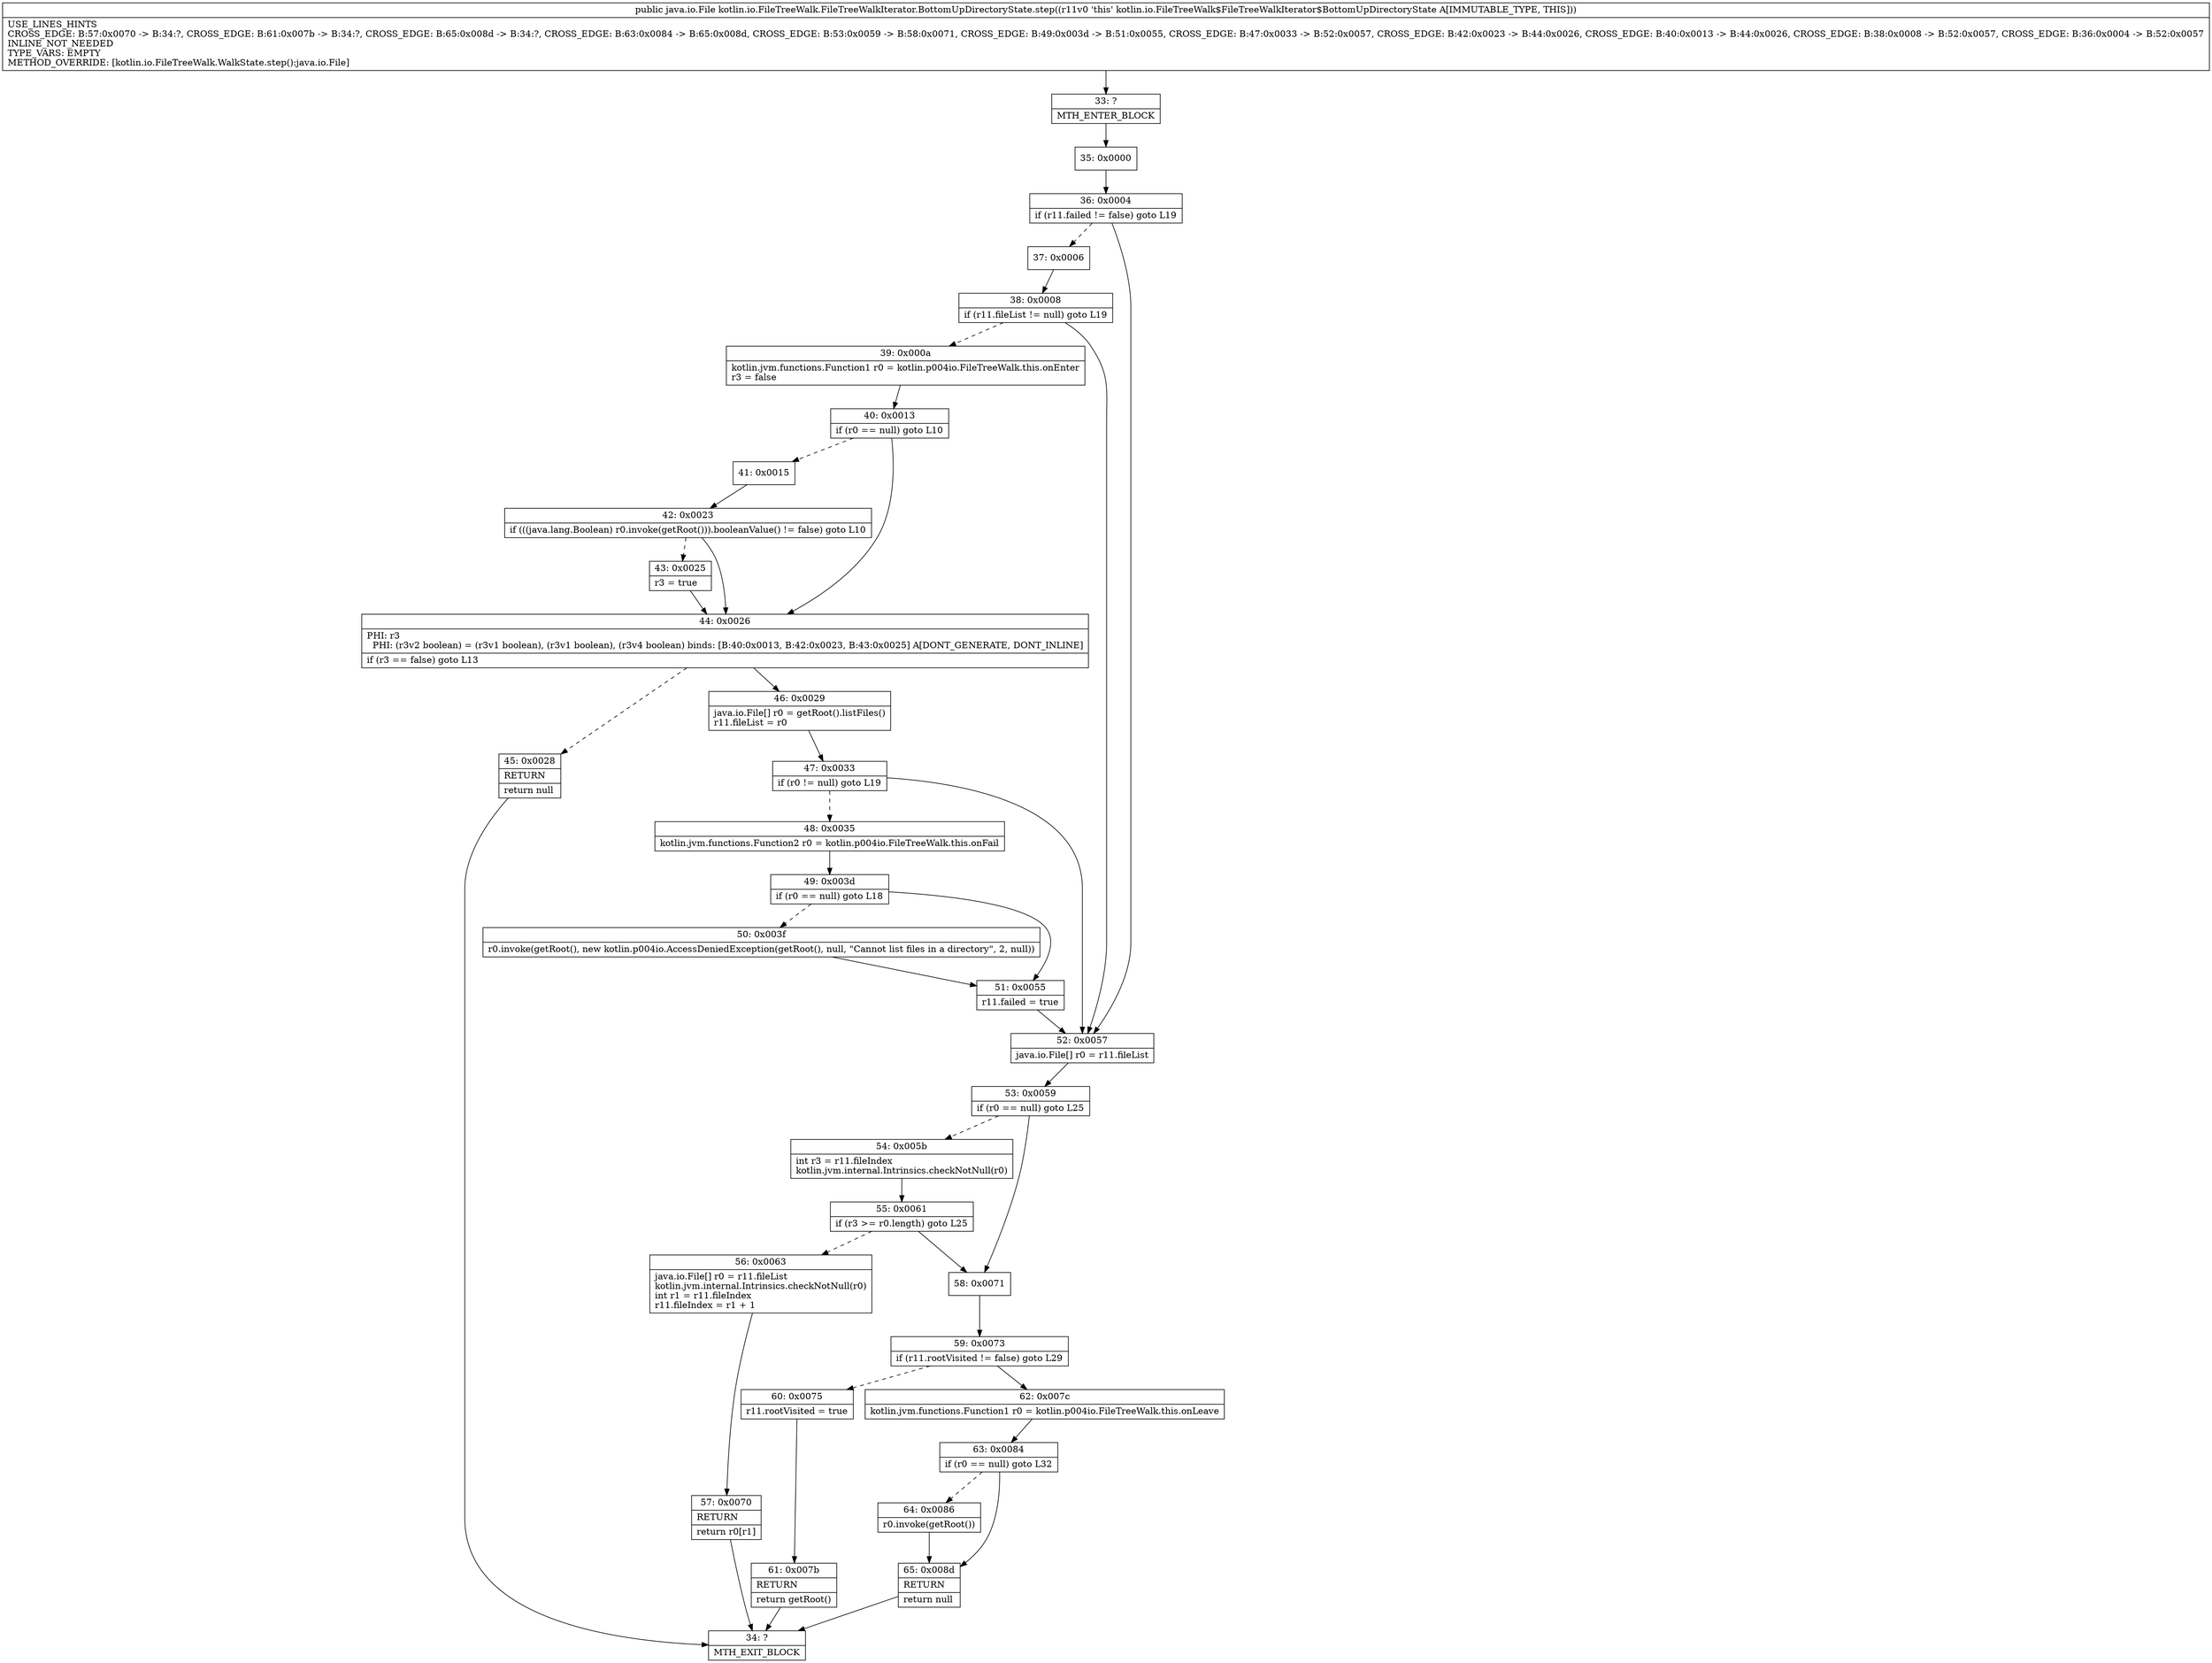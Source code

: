 digraph "CFG forkotlin.io.FileTreeWalk.FileTreeWalkIterator.BottomUpDirectoryState.step()Ljava\/io\/File;" {
Node_33 [shape=record,label="{33\:\ ?|MTH_ENTER_BLOCK\l}"];
Node_35 [shape=record,label="{35\:\ 0x0000}"];
Node_36 [shape=record,label="{36\:\ 0x0004|if (r11.failed != false) goto L19\l}"];
Node_37 [shape=record,label="{37\:\ 0x0006}"];
Node_38 [shape=record,label="{38\:\ 0x0008|if (r11.fileList != null) goto L19\l}"];
Node_39 [shape=record,label="{39\:\ 0x000a|kotlin.jvm.functions.Function1 r0 = kotlin.p004io.FileTreeWalk.this.onEnter\lr3 = false\l}"];
Node_40 [shape=record,label="{40\:\ 0x0013|if (r0 == null) goto L10\l}"];
Node_41 [shape=record,label="{41\:\ 0x0015}"];
Node_42 [shape=record,label="{42\:\ 0x0023|if (((java.lang.Boolean) r0.invoke(getRoot())).booleanValue() != false) goto L10\l}"];
Node_43 [shape=record,label="{43\:\ 0x0025|r3 = true\l}"];
Node_44 [shape=record,label="{44\:\ 0x0026|PHI: r3 \l  PHI: (r3v2 boolean) = (r3v1 boolean), (r3v1 boolean), (r3v4 boolean) binds: [B:40:0x0013, B:42:0x0023, B:43:0x0025] A[DONT_GENERATE, DONT_INLINE]\l|if (r3 == false) goto L13\l}"];
Node_45 [shape=record,label="{45\:\ 0x0028|RETURN\l|return null\l}"];
Node_34 [shape=record,label="{34\:\ ?|MTH_EXIT_BLOCK\l}"];
Node_46 [shape=record,label="{46\:\ 0x0029|java.io.File[] r0 = getRoot().listFiles()\lr11.fileList = r0\l}"];
Node_47 [shape=record,label="{47\:\ 0x0033|if (r0 != null) goto L19\l}"];
Node_48 [shape=record,label="{48\:\ 0x0035|kotlin.jvm.functions.Function2 r0 = kotlin.p004io.FileTreeWalk.this.onFail\l}"];
Node_49 [shape=record,label="{49\:\ 0x003d|if (r0 == null) goto L18\l}"];
Node_50 [shape=record,label="{50\:\ 0x003f|r0.invoke(getRoot(), new kotlin.p004io.AccessDeniedException(getRoot(), null, \"Cannot list files in a directory\", 2, null))\l}"];
Node_51 [shape=record,label="{51\:\ 0x0055|r11.failed = true\l}"];
Node_52 [shape=record,label="{52\:\ 0x0057|java.io.File[] r0 = r11.fileList\l}"];
Node_53 [shape=record,label="{53\:\ 0x0059|if (r0 == null) goto L25\l}"];
Node_54 [shape=record,label="{54\:\ 0x005b|int r3 = r11.fileIndex\lkotlin.jvm.internal.Intrinsics.checkNotNull(r0)\l}"];
Node_55 [shape=record,label="{55\:\ 0x0061|if (r3 \>= r0.length) goto L25\l}"];
Node_56 [shape=record,label="{56\:\ 0x0063|java.io.File[] r0 = r11.fileList\lkotlin.jvm.internal.Intrinsics.checkNotNull(r0)\lint r1 = r11.fileIndex\lr11.fileIndex = r1 + 1\l}"];
Node_57 [shape=record,label="{57\:\ 0x0070|RETURN\l|return r0[r1]\l}"];
Node_58 [shape=record,label="{58\:\ 0x0071}"];
Node_59 [shape=record,label="{59\:\ 0x0073|if (r11.rootVisited != false) goto L29\l}"];
Node_60 [shape=record,label="{60\:\ 0x0075|r11.rootVisited = true\l}"];
Node_61 [shape=record,label="{61\:\ 0x007b|RETURN\l|return getRoot()\l}"];
Node_62 [shape=record,label="{62\:\ 0x007c|kotlin.jvm.functions.Function1 r0 = kotlin.p004io.FileTreeWalk.this.onLeave\l}"];
Node_63 [shape=record,label="{63\:\ 0x0084|if (r0 == null) goto L32\l}"];
Node_64 [shape=record,label="{64\:\ 0x0086|r0.invoke(getRoot())\l}"];
Node_65 [shape=record,label="{65\:\ 0x008d|RETURN\l|return null\l}"];
MethodNode[shape=record,label="{public java.io.File kotlin.io.FileTreeWalk.FileTreeWalkIterator.BottomUpDirectoryState.step((r11v0 'this' kotlin.io.FileTreeWalk$FileTreeWalkIterator$BottomUpDirectoryState A[IMMUTABLE_TYPE, THIS]))  | USE_LINES_HINTS\lCROSS_EDGE: B:57:0x0070 \-\> B:34:?, CROSS_EDGE: B:61:0x007b \-\> B:34:?, CROSS_EDGE: B:65:0x008d \-\> B:34:?, CROSS_EDGE: B:63:0x0084 \-\> B:65:0x008d, CROSS_EDGE: B:53:0x0059 \-\> B:58:0x0071, CROSS_EDGE: B:49:0x003d \-\> B:51:0x0055, CROSS_EDGE: B:47:0x0033 \-\> B:52:0x0057, CROSS_EDGE: B:42:0x0023 \-\> B:44:0x0026, CROSS_EDGE: B:40:0x0013 \-\> B:44:0x0026, CROSS_EDGE: B:38:0x0008 \-\> B:52:0x0057, CROSS_EDGE: B:36:0x0004 \-\> B:52:0x0057\lINLINE_NOT_NEEDED\lTYPE_VARS: EMPTY\lMETHOD_OVERRIDE: [kotlin.io.FileTreeWalk.WalkState.step():java.io.File]\l}"];
MethodNode -> Node_33;Node_33 -> Node_35;
Node_35 -> Node_36;
Node_36 -> Node_37[style=dashed];
Node_36 -> Node_52;
Node_37 -> Node_38;
Node_38 -> Node_39[style=dashed];
Node_38 -> Node_52;
Node_39 -> Node_40;
Node_40 -> Node_41[style=dashed];
Node_40 -> Node_44;
Node_41 -> Node_42;
Node_42 -> Node_43[style=dashed];
Node_42 -> Node_44;
Node_43 -> Node_44;
Node_44 -> Node_45[style=dashed];
Node_44 -> Node_46;
Node_45 -> Node_34;
Node_46 -> Node_47;
Node_47 -> Node_48[style=dashed];
Node_47 -> Node_52;
Node_48 -> Node_49;
Node_49 -> Node_50[style=dashed];
Node_49 -> Node_51;
Node_50 -> Node_51;
Node_51 -> Node_52;
Node_52 -> Node_53;
Node_53 -> Node_54[style=dashed];
Node_53 -> Node_58;
Node_54 -> Node_55;
Node_55 -> Node_56[style=dashed];
Node_55 -> Node_58;
Node_56 -> Node_57;
Node_57 -> Node_34;
Node_58 -> Node_59;
Node_59 -> Node_60[style=dashed];
Node_59 -> Node_62;
Node_60 -> Node_61;
Node_61 -> Node_34;
Node_62 -> Node_63;
Node_63 -> Node_64[style=dashed];
Node_63 -> Node_65;
Node_64 -> Node_65;
Node_65 -> Node_34;
}

